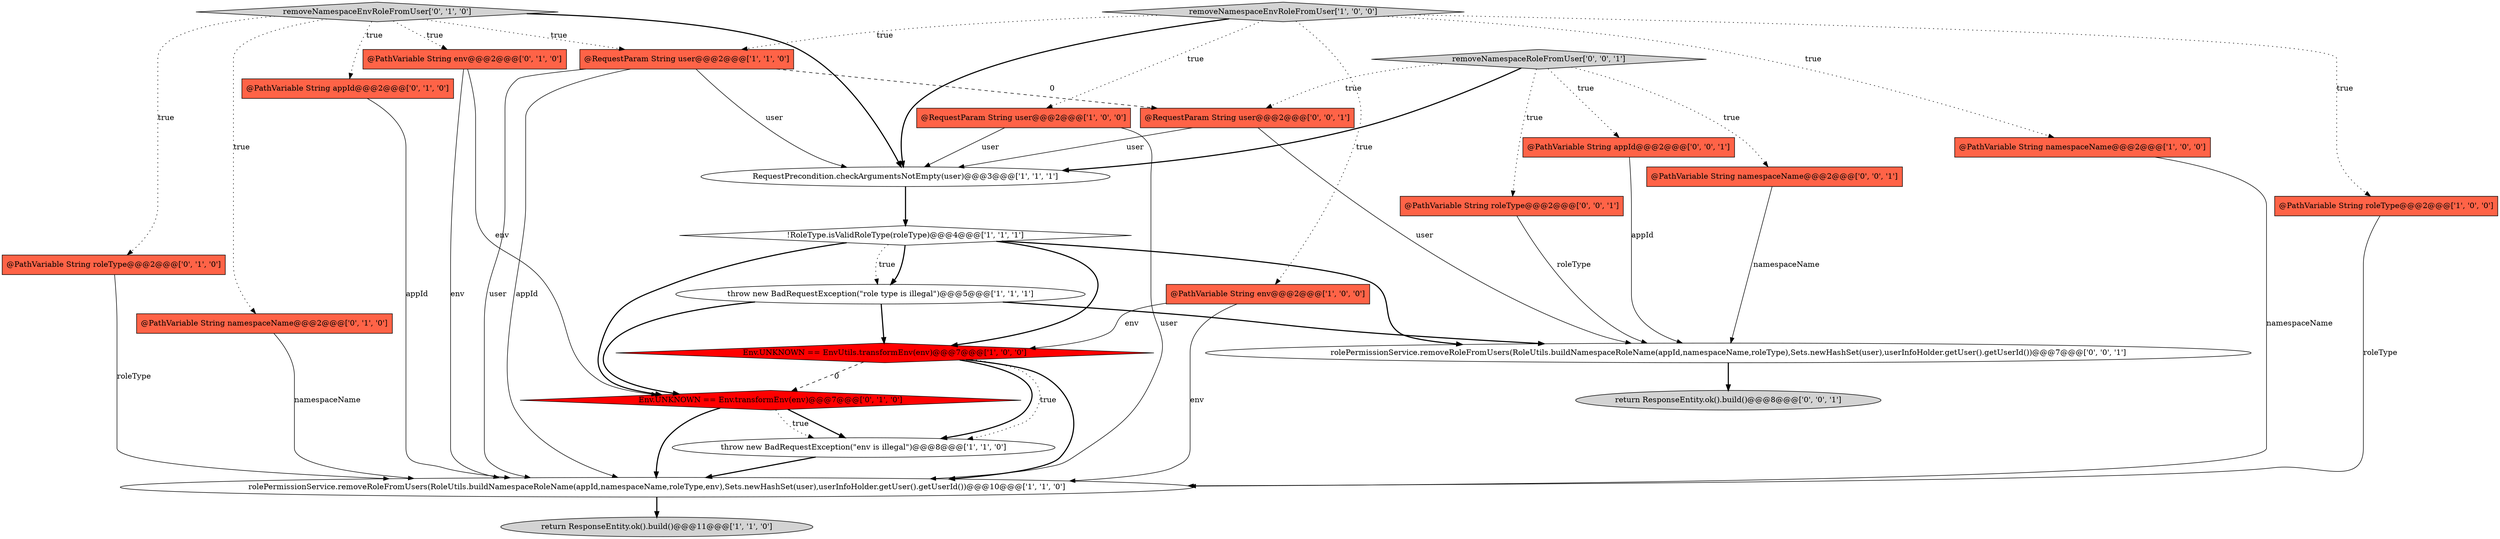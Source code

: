 digraph {
14 [style = filled, label = "@PathVariable String env@@@2@@@['0', '1', '0']", fillcolor = tomato, shape = box image = "AAA0AAABBB2BBB"];
21 [style = filled, label = "@PathVariable String appId@@@2@@@['0', '0', '1']", fillcolor = tomato, shape = box image = "AAA0AAABBB3BBB"];
20 [style = filled, label = "@PathVariable String namespaceName@@@2@@@['0', '0', '1']", fillcolor = tomato, shape = box image = "AAA0AAABBB3BBB"];
23 [style = filled, label = "removeNamespaceRoleFromUser['0', '0', '1']", fillcolor = lightgray, shape = diamond image = "AAA0AAABBB3BBB"];
19 [style = filled, label = "@PathVariable String roleType@@@2@@@['0', '0', '1']", fillcolor = tomato, shape = box image = "AAA0AAABBB3BBB"];
16 [style = filled, label = "@PathVariable String appId@@@2@@@['0', '1', '0']", fillcolor = tomato, shape = box image = "AAA0AAABBB2BBB"];
17 [style = filled, label = "removeNamespaceEnvRoleFromUser['0', '1', '0']", fillcolor = lightgray, shape = diamond image = "AAA0AAABBB2BBB"];
10 [style = filled, label = "@PathVariable String env@@@2@@@['1', '0', '0']", fillcolor = tomato, shape = box image = "AAA0AAABBB1BBB"];
25 [style = filled, label = "@RequestParam String user@@@2@@@['0', '0', '1']", fillcolor = tomato, shape = box image = "AAA0AAABBB3BBB"];
1 [style = filled, label = "RequestPrecondition.checkArgumentsNotEmpty(user)@@@3@@@['1', '1', '1']", fillcolor = white, shape = ellipse image = "AAA0AAABBB1BBB"];
3 [style = filled, label = "!RoleType.isValidRoleType(roleType)@@@4@@@['1', '1', '1']", fillcolor = white, shape = diamond image = "AAA0AAABBB1BBB"];
22 [style = filled, label = "return ResponseEntity.ok().build()@@@8@@@['0', '0', '1']", fillcolor = lightgray, shape = ellipse image = "AAA0AAABBB3BBB"];
2 [style = filled, label = "return ResponseEntity.ok().build()@@@11@@@['1', '1', '0']", fillcolor = lightgray, shape = ellipse image = "AAA0AAABBB1BBB"];
7 [style = filled, label = "@RequestParam String user@@@2@@@['1', '0', '0']", fillcolor = tomato, shape = box image = "AAA0AAABBB1BBB"];
5 [style = filled, label = "throw new BadRequestException(\"role type is illegal\")@@@5@@@['1', '1', '1']", fillcolor = white, shape = ellipse image = "AAA0AAABBB1BBB"];
8 [style = filled, label = "@PathVariable String namespaceName@@@2@@@['1', '0', '0']", fillcolor = tomato, shape = box image = "AAA0AAABBB1BBB"];
11 [style = filled, label = "throw new BadRequestException(\"env is illegal\")@@@8@@@['1', '1', '0']", fillcolor = white, shape = ellipse image = "AAA0AAABBB1BBB"];
12 [style = filled, label = "@RequestParam String user@@@2@@@['1', '1', '0']", fillcolor = tomato, shape = box image = "AAA0AAABBB1BBB"];
18 [style = filled, label = "Env.UNKNOWN == Env.transformEnv(env)@@@7@@@['0', '1', '0']", fillcolor = red, shape = diamond image = "AAA1AAABBB2BBB"];
9 [style = filled, label = "rolePermissionService.removeRoleFromUsers(RoleUtils.buildNamespaceRoleName(appId,namespaceName,roleType,env),Sets.newHashSet(user),userInfoHolder.getUser().getUserId())@@@10@@@['1', '1', '0']", fillcolor = white, shape = ellipse image = "AAA0AAABBB1BBB"];
4 [style = filled, label = "removeNamespaceEnvRoleFromUser['1', '0', '0']", fillcolor = lightgray, shape = diamond image = "AAA0AAABBB1BBB"];
6 [style = filled, label = "@PathVariable String roleType@@@2@@@['1', '0', '0']", fillcolor = tomato, shape = box image = "AAA0AAABBB1BBB"];
0 [style = filled, label = "Env.UNKNOWN == EnvUtils.transformEnv(env)@@@7@@@['1', '0', '0']", fillcolor = red, shape = diamond image = "AAA1AAABBB1BBB"];
24 [style = filled, label = "rolePermissionService.removeRoleFromUsers(RoleUtils.buildNamespaceRoleName(appId,namespaceName,roleType),Sets.newHashSet(user),userInfoHolder.getUser().getUserId())@@@7@@@['0', '0', '1']", fillcolor = white, shape = ellipse image = "AAA0AAABBB3BBB"];
13 [style = filled, label = "@PathVariable String roleType@@@2@@@['0', '1', '0']", fillcolor = tomato, shape = box image = "AAA0AAABBB2BBB"];
15 [style = filled, label = "@PathVariable String namespaceName@@@2@@@['0', '1', '0']", fillcolor = tomato, shape = box image = "AAA0AAABBB2BBB"];
4->6 [style = dotted, label="true"];
0->9 [style = bold, label=""];
17->1 [style = bold, label=""];
3->24 [style = bold, label=""];
9->2 [style = bold, label=""];
4->10 [style = dotted, label="true"];
18->11 [style = bold, label=""];
23->21 [style = dotted, label="true"];
1->3 [style = bold, label=""];
25->24 [style = solid, label="user"];
8->9 [style = solid, label="namespaceName"];
0->11 [style = bold, label=""];
4->8 [style = dotted, label="true"];
4->7 [style = dotted, label="true"];
17->14 [style = dotted, label="true"];
5->18 [style = bold, label=""];
23->19 [style = dotted, label="true"];
11->9 [style = bold, label=""];
24->22 [style = bold, label=""];
12->1 [style = solid, label="user"];
25->1 [style = solid, label="user"];
12->9 [style = solid, label="user"];
15->9 [style = solid, label="namespaceName"];
14->9 [style = solid, label="env"];
21->24 [style = solid, label="appId"];
13->9 [style = solid, label="roleType"];
3->0 [style = bold, label=""];
3->18 [style = bold, label=""];
10->0 [style = solid, label="env"];
17->16 [style = dotted, label="true"];
18->11 [style = dotted, label="true"];
23->20 [style = dotted, label="true"];
7->9 [style = solid, label="user"];
3->5 [style = bold, label=""];
3->5 [style = dotted, label="true"];
7->1 [style = solid, label="user"];
17->15 [style = dotted, label="true"];
12->25 [style = dashed, label="0"];
5->0 [style = bold, label=""];
17->12 [style = dotted, label="true"];
20->24 [style = solid, label="namespaceName"];
5->24 [style = bold, label=""];
18->9 [style = bold, label=""];
23->1 [style = bold, label=""];
0->18 [style = dashed, label="0"];
4->1 [style = bold, label=""];
16->9 [style = solid, label="appId"];
14->18 [style = solid, label="env"];
4->12 [style = dotted, label="true"];
10->9 [style = solid, label="env"];
6->9 [style = solid, label="roleType"];
19->24 [style = solid, label="roleType"];
0->11 [style = dotted, label="true"];
17->13 [style = dotted, label="true"];
23->25 [style = dotted, label="true"];
12->9 [style = solid, label="appId"];
}
